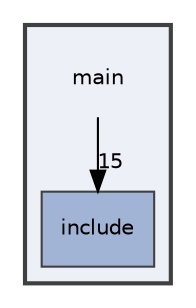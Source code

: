digraph "/home/germanv/Documentos/proyectos_prueba_tecnica/modbus/dev-iot/main"
{
 // LATEX_PDF_SIZE
  edge [fontname="Helvetica",fontsize="10",labelfontname="Helvetica",labelfontsize="10"];
  node [fontname="Helvetica",fontsize="10",shape=record];
  compound=true
  subgraph clusterdir_5c982d53a68cdbcd421152b4020263a9 {
    graph [ bgcolor="#edf0f7", pencolor="grey25", style="filled,bold,", label="", fontname="Helvetica", fontsize="10", URL="dir_5c982d53a68cdbcd421152b4020263a9.html"]
    dir_5c982d53a68cdbcd421152b4020263a9 [shape=plaintext, label="main"];
  dir_bad007344d42f4b5340fab5412b591e5 [shape=box, label="include", style="filled,", fillcolor="#a2b4d6", color="grey25", URL="dir_bad007344d42f4b5340fab5412b591e5.html"];
  }
  dir_5c982d53a68cdbcd421152b4020263a9->dir_bad007344d42f4b5340fab5412b591e5 [headlabel="15", labeldistance=1.5 headhref="dir_000001_000000.html"];
}
